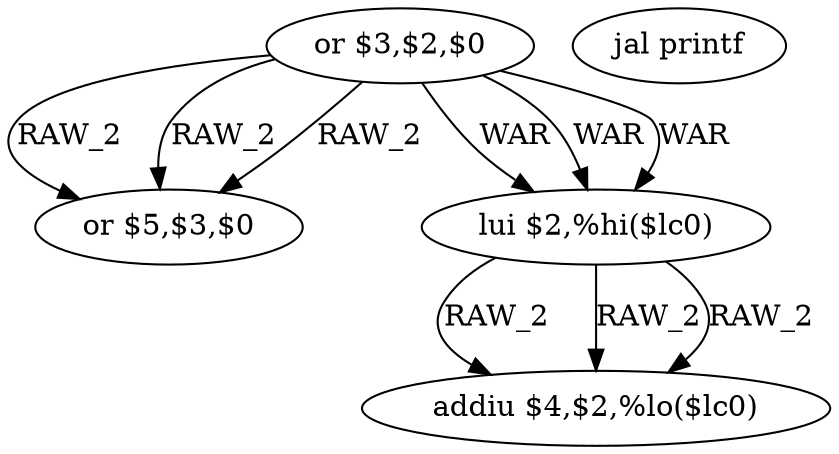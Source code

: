 digraph G1 {
node [shape = ellipse];
i0 [label = "or $3,$2,$0"] ;
i0 ->  i3 [label= "RAW_2"];
i0 ->  i1 [label= "WAR"];
i0 ->  i3 [label= "RAW_2"];
i0 ->  i1 [label= "WAR"];
i0 ->  i3 [label= "RAW_2"];
i0 ->  i1 [label= "WAR"];
i3 [label = "or $5,$3,$0"] ;
i1 [label = "lui $2,%hi($lc0)"] ;
i1 ->  i2 [label= "RAW_2"];
i1 ->  i2 [label= "RAW_2"];
i1 ->  i2 [label= "RAW_2"];
i2 [label = "addiu $4,$2,%lo($lc0)"] ;
i4 [label = "jal printf"] ;
}
